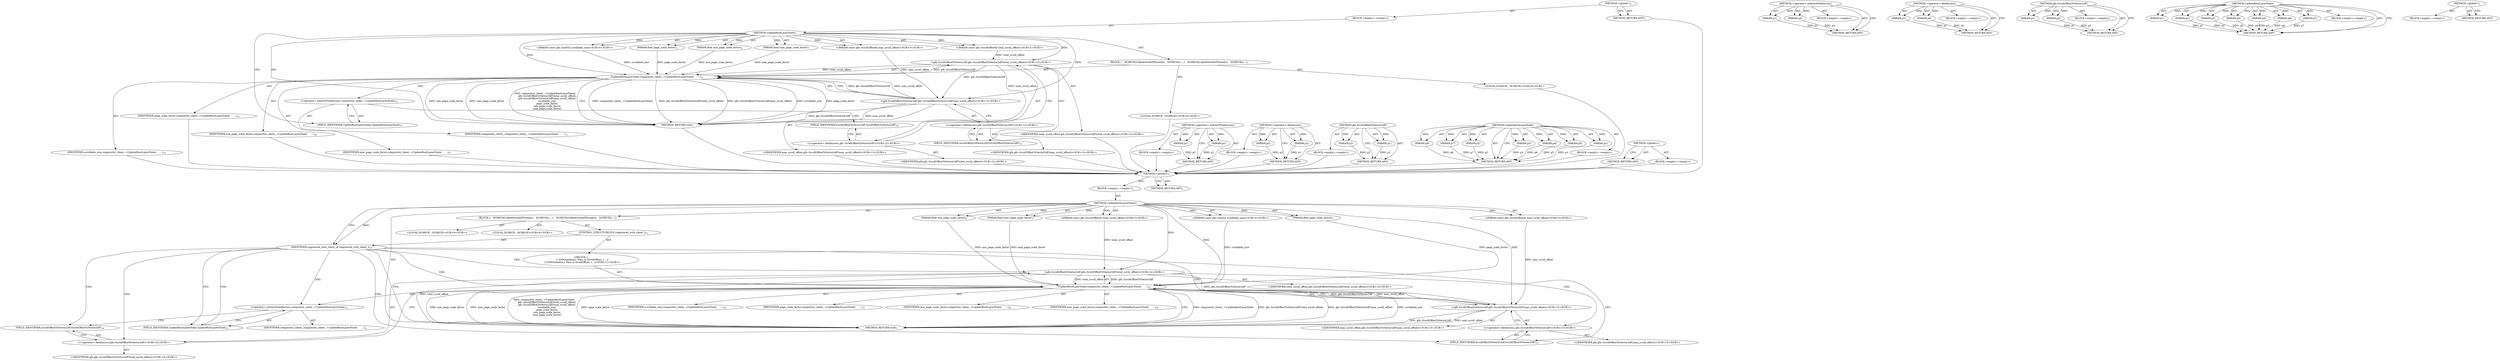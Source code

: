 digraph "&lt;global&gt;" {
vulnerable_6 [label=<(METHOD,&lt;global&gt;)<SUB>1</SUB>>];
vulnerable_7 [label=<(BLOCK,&lt;empty&gt;,&lt;empty&gt;)<SUB>1</SUB>>];
vulnerable_8 [label=<(METHOD,UpdateRootLayerState)<SUB>1</SUB>>];
vulnerable_9 [label="<(PARAM,const gfx::ScrollOffset&amp; total_scroll_offset)<SUB>2</SUB>>"];
vulnerable_10 [label="<(PARAM,const gfx::ScrollOffset&amp; max_scroll_offset)<SUB>3</SUB>>"];
vulnerable_11 [label="<(PARAM,const gfx::SizeF&amp; scrollable_size)<SUB>4</SUB>>"];
vulnerable_12 [label=<(PARAM,float page_scale_factor)<SUB>5</SUB>>];
vulnerable_13 [label=<(PARAM,float min_page_scale_factor)<SUB>6</SUB>>];
vulnerable_14 [label=<(PARAM,float max_page_scale_factor)<SUB>7</SUB>>];
vulnerable_15 [label=<(BLOCK,{
   DCHECK(CalledOnValidThread());
   DCHECK(c...,{
   DCHECK(CalledOnValidThread());
   DCHECK(c...)<SUB>7</SUB>>];
vulnerable_16 [label="<(LOCAL,DCHECK : DCHECK)<SUB>8</SUB>>"];
vulnerable_17 [label="<(LOCAL,DCHECK : DCHECK)<SUB>9</SUB>>"];
vulnerable_18 [label=<(UpdateRootLayerState,compositor_client_-&gt;UpdateRootLayerState(
     ...)<SUB>11</SUB>>];
vulnerable_19 [label=<(&lt;operator&gt;.indirectFieldAccess,compositor_client_-&gt;UpdateRootLayerState)<SUB>11</SUB>>];
vulnerable_20 [label=<(IDENTIFIER,compositor_client_,compositor_client_-&gt;UpdateRootLayerState(
     ...)<SUB>11</SUB>>];
vulnerable_21 [label=<(FIELD_IDENTIFIER,UpdateRootLayerState,UpdateRootLayerState)<SUB>11</SUB>>];
vulnerable_22 [label="<(gfx.ScrollOffsetToVector2dF,gfx::ScrollOffsetToVector2dF(total_scroll_offset))<SUB>12</SUB>>"];
vulnerable_23 [label="<(&lt;operator&gt;.fieldAccess,gfx::ScrollOffsetToVector2dF)<SUB>12</SUB>>"];
vulnerable_24 [label="<(IDENTIFIER,gfx,gfx::ScrollOffsetToVector2dF(total_scroll_offset))<SUB>12</SUB>>"];
vulnerable_25 [label=<(FIELD_IDENTIFIER,ScrollOffsetToVector2dF,ScrollOffsetToVector2dF)<SUB>12</SUB>>];
vulnerable_26 [label="<(IDENTIFIER,total_scroll_offset,gfx::ScrollOffsetToVector2dF(total_scroll_offset))<SUB>12</SUB>>"];
vulnerable_27 [label="<(gfx.ScrollOffsetToVector2dF,gfx::ScrollOffsetToVector2dF(max_scroll_offset))<SUB>13</SUB>>"];
vulnerable_28 [label="<(&lt;operator&gt;.fieldAccess,gfx::ScrollOffsetToVector2dF)<SUB>13</SUB>>"];
vulnerable_29 [label="<(IDENTIFIER,gfx,gfx::ScrollOffsetToVector2dF(max_scroll_offset))<SUB>13</SUB>>"];
vulnerable_30 [label=<(FIELD_IDENTIFIER,ScrollOffsetToVector2dF,ScrollOffsetToVector2dF)<SUB>13</SUB>>];
vulnerable_31 [label="<(IDENTIFIER,max_scroll_offset,gfx::ScrollOffsetToVector2dF(max_scroll_offset))<SUB>13</SUB>>"];
vulnerable_32 [label=<(IDENTIFIER,scrollable_size,compositor_client_-&gt;UpdateRootLayerState(
     ...)<SUB>14</SUB>>];
vulnerable_33 [label=<(IDENTIFIER,page_scale_factor,compositor_client_-&gt;UpdateRootLayerState(
     ...)<SUB>15</SUB>>];
vulnerable_34 [label=<(IDENTIFIER,min_page_scale_factor,compositor_client_-&gt;UpdateRootLayerState(
     ...)<SUB>16</SUB>>];
vulnerable_35 [label=<(IDENTIFIER,max_page_scale_factor,compositor_client_-&gt;UpdateRootLayerState(
     ...)<SUB>17</SUB>>];
vulnerable_36 [label=<(METHOD_RETURN,void)<SUB>1</SUB>>];
vulnerable_38 [label=<(METHOD_RETURN,ANY)<SUB>1</SUB>>];
vulnerable_69 [label=<(METHOD,&lt;operator&gt;.indirectFieldAccess)>];
vulnerable_70 [label=<(PARAM,p1)>];
vulnerable_71 [label=<(PARAM,p2)>];
vulnerable_72 [label=<(BLOCK,&lt;empty&gt;,&lt;empty&gt;)>];
vulnerable_73 [label=<(METHOD_RETURN,ANY)>];
vulnerable_79 [label=<(METHOD,&lt;operator&gt;.fieldAccess)>];
vulnerable_80 [label=<(PARAM,p1)>];
vulnerable_81 [label=<(PARAM,p2)>];
vulnerable_82 [label=<(BLOCK,&lt;empty&gt;,&lt;empty&gt;)>];
vulnerable_83 [label=<(METHOD_RETURN,ANY)>];
vulnerable_74 [label=<(METHOD,gfx.ScrollOffsetToVector2dF)>];
vulnerable_75 [label=<(PARAM,p1)>];
vulnerable_76 [label=<(PARAM,p2)>];
vulnerable_77 [label=<(BLOCK,&lt;empty&gt;,&lt;empty&gt;)>];
vulnerable_78 [label=<(METHOD_RETURN,ANY)>];
vulnerable_59 [label=<(METHOD,UpdateRootLayerState)>];
vulnerable_60 [label=<(PARAM,p1)>];
vulnerable_61 [label=<(PARAM,p2)>];
vulnerable_62 [label=<(PARAM,p3)>];
vulnerable_63 [label=<(PARAM,p4)>];
vulnerable_64 [label=<(PARAM,p5)>];
vulnerable_65 [label=<(PARAM,p6)>];
vulnerable_66 [label=<(PARAM,p7)>];
vulnerable_67 [label=<(BLOCK,&lt;empty&gt;,&lt;empty&gt;)>];
vulnerable_68 [label=<(METHOD_RETURN,ANY)>];
vulnerable_53 [label=<(METHOD,&lt;global&gt;)<SUB>1</SUB>>];
vulnerable_54 [label=<(BLOCK,&lt;empty&gt;,&lt;empty&gt;)>];
vulnerable_55 [label=<(METHOD_RETURN,ANY)>];
fixed_6 [label=<(METHOD,&lt;global&gt;)<SUB>1</SUB>>];
fixed_7 [label=<(BLOCK,&lt;empty&gt;,&lt;empty&gt;)<SUB>1</SUB>>];
fixed_8 [label=<(METHOD,UpdateRootLayerState)<SUB>1</SUB>>];
fixed_9 [label="<(PARAM,const gfx::ScrollOffset&amp; total_scroll_offset)<SUB>2</SUB>>"];
fixed_10 [label="<(PARAM,const gfx::ScrollOffset&amp; max_scroll_offset)<SUB>3</SUB>>"];
fixed_11 [label="<(PARAM,const gfx::SizeF&amp; scrollable_size)<SUB>4</SUB>>"];
fixed_12 [label=<(PARAM,float page_scale_factor)<SUB>5</SUB>>];
fixed_13 [label=<(PARAM,float min_page_scale_factor)<SUB>6</SUB>>];
fixed_14 [label=<(PARAM,float max_page_scale_factor)<SUB>7</SUB>>];
fixed_15 [label=<(BLOCK,{
   DCHECK(CalledOnValidThread());
   DCHECK(c...,{
   DCHECK(CalledOnValidThread());
   DCHECK(c...)<SUB>7</SUB>>];
fixed_16 [label="<(LOCAL,DCHECK : DCHECK)<SUB>8</SUB>>"];
fixed_17 [label="<(LOCAL,DCHECK : DCHECK)<SUB>9</SUB>>"];
fixed_18 [label=<(CONTROL_STRUCTURE,IF,if (registered_with_client_))<SUB>11</SUB>>];
fixed_19 [label=<(IDENTIFIER,registered_with_client_,if (registered_with_client_))<SUB>11</SUB>>];
fixed_20 [label="<(BLOCK,{
    // TODO(miletus): Pass in ScrollOffset. c...,{
    // TODO(miletus): Pass in ScrollOffset. c...)<SUB>11</SUB>>"];
fixed_21 [label=<(UpdateRootLayerState,compositor_client_-&gt;UpdateRootLayerState(
     ...)<SUB>13</SUB>>];
fixed_22 [label=<(&lt;operator&gt;.indirectFieldAccess,compositor_client_-&gt;UpdateRootLayerState)<SUB>13</SUB>>];
fixed_23 [label=<(IDENTIFIER,compositor_client_,compositor_client_-&gt;UpdateRootLayerState(
     ...)<SUB>13</SUB>>];
fixed_24 [label=<(FIELD_IDENTIFIER,UpdateRootLayerState,UpdateRootLayerState)<SUB>13</SUB>>];
fixed_25 [label="<(gfx.ScrollOffsetToVector2dF,gfx::ScrollOffsetToVector2dF(total_scroll_offset))<SUB>14</SUB>>"];
fixed_26 [label="<(&lt;operator&gt;.fieldAccess,gfx::ScrollOffsetToVector2dF)<SUB>14</SUB>>"];
fixed_27 [label="<(IDENTIFIER,gfx,gfx::ScrollOffsetToVector2dF(total_scroll_offset))<SUB>14</SUB>>"];
fixed_28 [label=<(FIELD_IDENTIFIER,ScrollOffsetToVector2dF,ScrollOffsetToVector2dF)<SUB>14</SUB>>];
fixed_29 [label="<(IDENTIFIER,total_scroll_offset,gfx::ScrollOffsetToVector2dF(total_scroll_offset))<SUB>14</SUB>>"];
fixed_30 [label="<(gfx.ScrollOffsetToVector2dF,gfx::ScrollOffsetToVector2dF(max_scroll_offset))<SUB>15</SUB>>"];
fixed_31 [label="<(&lt;operator&gt;.fieldAccess,gfx::ScrollOffsetToVector2dF)<SUB>15</SUB>>"];
fixed_32 [label="<(IDENTIFIER,gfx,gfx::ScrollOffsetToVector2dF(max_scroll_offset))<SUB>15</SUB>>"];
fixed_33 [label=<(FIELD_IDENTIFIER,ScrollOffsetToVector2dF,ScrollOffsetToVector2dF)<SUB>15</SUB>>];
fixed_34 [label="<(IDENTIFIER,max_scroll_offset,gfx::ScrollOffsetToVector2dF(max_scroll_offset))<SUB>15</SUB>>"];
fixed_35 [label=<(IDENTIFIER,scrollable_size,compositor_client_-&gt;UpdateRootLayerState(
     ...)<SUB>16</SUB>>];
fixed_36 [label=<(IDENTIFIER,page_scale_factor,compositor_client_-&gt;UpdateRootLayerState(
     ...)<SUB>17</SUB>>];
fixed_37 [label=<(IDENTIFIER,min_page_scale_factor,compositor_client_-&gt;UpdateRootLayerState(
     ...)<SUB>18</SUB>>];
fixed_38 [label=<(IDENTIFIER,max_page_scale_factor,compositor_client_-&gt;UpdateRootLayerState(
     ...)<SUB>19</SUB>>];
fixed_39 [label=<(METHOD_RETURN,void)<SUB>1</SUB>>];
fixed_41 [label=<(METHOD_RETURN,ANY)<SUB>1</SUB>>];
fixed_72 [label=<(METHOD,&lt;operator&gt;.indirectFieldAccess)>];
fixed_73 [label=<(PARAM,p1)>];
fixed_74 [label=<(PARAM,p2)>];
fixed_75 [label=<(BLOCK,&lt;empty&gt;,&lt;empty&gt;)>];
fixed_76 [label=<(METHOD_RETURN,ANY)>];
fixed_82 [label=<(METHOD,&lt;operator&gt;.fieldAccess)>];
fixed_83 [label=<(PARAM,p1)>];
fixed_84 [label=<(PARAM,p2)>];
fixed_85 [label=<(BLOCK,&lt;empty&gt;,&lt;empty&gt;)>];
fixed_86 [label=<(METHOD_RETURN,ANY)>];
fixed_77 [label=<(METHOD,gfx.ScrollOffsetToVector2dF)>];
fixed_78 [label=<(PARAM,p1)>];
fixed_79 [label=<(PARAM,p2)>];
fixed_80 [label=<(BLOCK,&lt;empty&gt;,&lt;empty&gt;)>];
fixed_81 [label=<(METHOD_RETURN,ANY)>];
fixed_62 [label=<(METHOD,UpdateRootLayerState)>];
fixed_63 [label=<(PARAM,p1)>];
fixed_64 [label=<(PARAM,p2)>];
fixed_65 [label=<(PARAM,p3)>];
fixed_66 [label=<(PARAM,p4)>];
fixed_67 [label=<(PARAM,p5)>];
fixed_68 [label=<(PARAM,p6)>];
fixed_69 [label=<(PARAM,p7)>];
fixed_70 [label=<(BLOCK,&lt;empty&gt;,&lt;empty&gt;)>];
fixed_71 [label=<(METHOD_RETURN,ANY)>];
fixed_56 [label=<(METHOD,&lt;global&gt;)<SUB>1</SUB>>];
fixed_57 [label=<(BLOCK,&lt;empty&gt;,&lt;empty&gt;)>];
fixed_58 [label=<(METHOD_RETURN,ANY)>];
vulnerable_6 -> vulnerable_7  [key=0, label="AST: "];
vulnerable_6 -> vulnerable_38  [key=0, label="AST: "];
vulnerable_6 -> vulnerable_38  [key=1, label="CFG: "];
vulnerable_7 -> vulnerable_8  [key=0, label="AST: "];
vulnerable_8 -> vulnerable_9  [key=0, label="AST: "];
vulnerable_8 -> vulnerable_9  [key=1, label="DDG: "];
vulnerable_8 -> vulnerable_10  [key=0, label="AST: "];
vulnerable_8 -> vulnerable_10  [key=1, label="DDG: "];
vulnerable_8 -> vulnerable_11  [key=0, label="AST: "];
vulnerable_8 -> vulnerable_11  [key=1, label="DDG: "];
vulnerable_8 -> vulnerable_12  [key=0, label="AST: "];
vulnerable_8 -> vulnerable_12  [key=1, label="DDG: "];
vulnerable_8 -> vulnerable_13  [key=0, label="AST: "];
vulnerable_8 -> vulnerable_13  [key=1, label="DDG: "];
vulnerable_8 -> vulnerable_14  [key=0, label="AST: "];
vulnerable_8 -> vulnerable_14  [key=1, label="DDG: "];
vulnerable_8 -> vulnerable_15  [key=0, label="AST: "];
vulnerable_8 -> vulnerable_36  [key=0, label="AST: "];
vulnerable_8 -> vulnerable_21  [key=0, label="CFG: "];
vulnerable_8 -> vulnerable_18  [key=0, label="DDG: "];
vulnerable_8 -> vulnerable_22  [key=0, label="DDG: "];
vulnerable_8 -> vulnerable_27  [key=0, label="DDG: "];
vulnerable_9 -> vulnerable_22  [key=0, label="DDG: total_scroll_offset"];
vulnerable_10 -> vulnerable_27  [key=0, label="DDG: max_scroll_offset"];
vulnerable_11 -> vulnerable_18  [key=0, label="DDG: scrollable_size"];
vulnerable_12 -> vulnerable_18  [key=0, label="DDG: page_scale_factor"];
vulnerable_13 -> vulnerable_18  [key=0, label="DDG: min_page_scale_factor"];
vulnerable_14 -> vulnerable_18  [key=0, label="DDG: max_page_scale_factor"];
vulnerable_15 -> vulnerable_16  [key=0, label="AST: "];
vulnerable_15 -> vulnerable_17  [key=0, label="AST: "];
vulnerable_15 -> vulnerable_18  [key=0, label="AST: "];
vulnerable_16 -> fixed_6  [key=0];
vulnerable_17 -> fixed_6  [key=0];
vulnerable_18 -> vulnerable_19  [key=0, label="AST: "];
vulnerable_18 -> vulnerable_22  [key=0, label="AST: "];
vulnerable_18 -> vulnerable_27  [key=0, label="AST: "];
vulnerable_18 -> vulnerable_32  [key=0, label="AST: "];
vulnerable_18 -> vulnerable_33  [key=0, label="AST: "];
vulnerable_18 -> vulnerable_34  [key=0, label="AST: "];
vulnerable_18 -> vulnerable_35  [key=0, label="AST: "];
vulnerable_18 -> vulnerable_36  [key=0, label="CFG: "];
vulnerable_18 -> vulnerable_36  [key=1, label="DDG: compositor_client_-&gt;UpdateRootLayerState"];
vulnerable_18 -> vulnerable_36  [key=2, label="DDG: gfx::ScrollOffsetToVector2dF(total_scroll_offset)"];
vulnerable_18 -> vulnerable_36  [key=3, label="DDG: gfx::ScrollOffsetToVector2dF(max_scroll_offset)"];
vulnerable_18 -> vulnerable_36  [key=4, label="DDG: scrollable_size"];
vulnerable_18 -> vulnerable_36  [key=5, label="DDG: page_scale_factor"];
vulnerable_18 -> vulnerable_36  [key=6, label="DDG: min_page_scale_factor"];
vulnerable_18 -> vulnerable_36  [key=7, label="DDG: max_page_scale_factor"];
vulnerable_18 -> vulnerable_36  [key=8, label="DDG: compositor_client_-&gt;UpdateRootLayerState(
      gfx::ScrollOffsetToVector2dF(total_scroll_offset),
      gfx::ScrollOffsetToVector2dF(max_scroll_offset),
      scrollable_size,
      page_scale_factor,
      min_page_scale_factor,
      max_page_scale_factor)"];
vulnerable_19 -> vulnerable_20  [key=0, label="AST: "];
vulnerable_19 -> vulnerable_21  [key=0, label="AST: "];
vulnerable_19 -> vulnerable_25  [key=0, label="CFG: "];
vulnerable_20 -> fixed_6  [key=0];
vulnerable_21 -> vulnerable_19  [key=0, label="CFG: "];
vulnerable_22 -> vulnerable_23  [key=0, label="AST: "];
vulnerable_22 -> vulnerable_26  [key=0, label="AST: "];
vulnerable_22 -> vulnerable_30  [key=0, label="CFG: "];
vulnerable_22 -> vulnerable_36  [key=0, label="DDG: total_scroll_offset"];
vulnerable_22 -> vulnerable_18  [key=0, label="DDG: gfx::ScrollOffsetToVector2dF"];
vulnerable_22 -> vulnerable_18  [key=1, label="DDG: total_scroll_offset"];
vulnerable_22 -> vulnerable_27  [key=0, label="DDG: gfx::ScrollOffsetToVector2dF"];
vulnerable_23 -> vulnerable_24  [key=0, label="AST: "];
vulnerable_23 -> vulnerable_25  [key=0, label="AST: "];
vulnerable_23 -> vulnerable_22  [key=0, label="CFG: "];
vulnerable_24 -> fixed_6  [key=0];
vulnerable_25 -> vulnerable_23  [key=0, label="CFG: "];
vulnerable_26 -> fixed_6  [key=0];
vulnerable_27 -> vulnerable_28  [key=0, label="AST: "];
vulnerable_27 -> vulnerable_31  [key=0, label="AST: "];
vulnerable_27 -> vulnerable_18  [key=0, label="CFG: "];
vulnerable_27 -> vulnerable_18  [key=1, label="DDG: gfx::ScrollOffsetToVector2dF"];
vulnerable_27 -> vulnerable_18  [key=2, label="DDG: max_scroll_offset"];
vulnerable_27 -> vulnerable_36  [key=0, label="DDG: gfx::ScrollOffsetToVector2dF"];
vulnerable_27 -> vulnerable_36  [key=1, label="DDG: max_scroll_offset"];
vulnerable_28 -> vulnerable_29  [key=0, label="AST: "];
vulnerable_28 -> vulnerable_30  [key=0, label="AST: "];
vulnerable_28 -> vulnerable_27  [key=0, label="CFG: "];
vulnerable_29 -> fixed_6  [key=0];
vulnerable_30 -> vulnerable_28  [key=0, label="CFG: "];
vulnerable_31 -> fixed_6  [key=0];
vulnerable_32 -> fixed_6  [key=0];
vulnerable_33 -> fixed_6  [key=0];
vulnerable_34 -> fixed_6  [key=0];
vulnerable_35 -> fixed_6  [key=0];
vulnerable_36 -> fixed_6  [key=0];
vulnerable_38 -> fixed_6  [key=0];
vulnerable_69 -> vulnerable_70  [key=0, label="AST: "];
vulnerable_69 -> vulnerable_70  [key=1, label="DDG: "];
vulnerable_69 -> vulnerable_72  [key=0, label="AST: "];
vulnerable_69 -> vulnerable_71  [key=0, label="AST: "];
vulnerable_69 -> vulnerable_71  [key=1, label="DDG: "];
vulnerable_69 -> vulnerable_73  [key=0, label="AST: "];
vulnerable_69 -> vulnerable_73  [key=1, label="CFG: "];
vulnerable_70 -> vulnerable_73  [key=0, label="DDG: p1"];
vulnerable_71 -> vulnerable_73  [key=0, label="DDG: p2"];
vulnerable_72 -> fixed_6  [key=0];
vulnerable_73 -> fixed_6  [key=0];
vulnerable_79 -> vulnerable_80  [key=0, label="AST: "];
vulnerable_79 -> vulnerable_80  [key=1, label="DDG: "];
vulnerable_79 -> vulnerable_82  [key=0, label="AST: "];
vulnerable_79 -> vulnerable_81  [key=0, label="AST: "];
vulnerable_79 -> vulnerable_81  [key=1, label="DDG: "];
vulnerable_79 -> vulnerable_83  [key=0, label="AST: "];
vulnerable_79 -> vulnerable_83  [key=1, label="CFG: "];
vulnerable_80 -> vulnerable_83  [key=0, label="DDG: p1"];
vulnerable_81 -> vulnerable_83  [key=0, label="DDG: p2"];
vulnerable_82 -> fixed_6  [key=0];
vulnerable_83 -> fixed_6  [key=0];
vulnerable_74 -> vulnerable_75  [key=0, label="AST: "];
vulnerable_74 -> vulnerable_75  [key=1, label="DDG: "];
vulnerable_74 -> vulnerable_77  [key=0, label="AST: "];
vulnerable_74 -> vulnerable_76  [key=0, label="AST: "];
vulnerable_74 -> vulnerable_76  [key=1, label="DDG: "];
vulnerable_74 -> vulnerable_78  [key=0, label="AST: "];
vulnerable_74 -> vulnerable_78  [key=1, label="CFG: "];
vulnerable_75 -> vulnerable_78  [key=0, label="DDG: p1"];
vulnerable_76 -> vulnerable_78  [key=0, label="DDG: p2"];
vulnerable_77 -> fixed_6  [key=0];
vulnerable_78 -> fixed_6  [key=0];
vulnerable_59 -> vulnerable_60  [key=0, label="AST: "];
vulnerable_59 -> vulnerable_60  [key=1, label="DDG: "];
vulnerable_59 -> vulnerable_67  [key=0, label="AST: "];
vulnerable_59 -> vulnerable_61  [key=0, label="AST: "];
vulnerable_59 -> vulnerable_61  [key=1, label="DDG: "];
vulnerable_59 -> vulnerable_68  [key=0, label="AST: "];
vulnerable_59 -> vulnerable_68  [key=1, label="CFG: "];
vulnerable_59 -> vulnerable_62  [key=0, label="AST: "];
vulnerable_59 -> vulnerable_62  [key=1, label="DDG: "];
vulnerable_59 -> vulnerable_63  [key=0, label="AST: "];
vulnerable_59 -> vulnerable_63  [key=1, label="DDG: "];
vulnerable_59 -> vulnerable_64  [key=0, label="AST: "];
vulnerable_59 -> vulnerable_64  [key=1, label="DDG: "];
vulnerable_59 -> vulnerable_65  [key=0, label="AST: "];
vulnerable_59 -> vulnerable_65  [key=1, label="DDG: "];
vulnerable_59 -> vulnerable_66  [key=0, label="AST: "];
vulnerable_59 -> vulnerable_66  [key=1, label="DDG: "];
vulnerable_60 -> vulnerable_68  [key=0, label="DDG: p1"];
vulnerable_61 -> vulnerable_68  [key=0, label="DDG: p2"];
vulnerable_62 -> vulnerable_68  [key=0, label="DDG: p3"];
vulnerable_63 -> vulnerable_68  [key=0, label="DDG: p4"];
vulnerable_64 -> vulnerable_68  [key=0, label="DDG: p5"];
vulnerable_65 -> vulnerable_68  [key=0, label="DDG: p6"];
vulnerable_66 -> vulnerable_68  [key=0, label="DDG: p7"];
vulnerable_67 -> fixed_6  [key=0];
vulnerable_68 -> fixed_6  [key=0];
vulnerable_53 -> vulnerable_54  [key=0, label="AST: "];
vulnerable_53 -> vulnerable_55  [key=0, label="AST: "];
vulnerable_53 -> vulnerable_55  [key=1, label="CFG: "];
vulnerable_54 -> fixed_6  [key=0];
vulnerable_55 -> fixed_6  [key=0];
fixed_6 -> fixed_7  [key=0, label="AST: "];
fixed_6 -> fixed_41  [key=0, label="AST: "];
fixed_6 -> fixed_41  [key=1, label="CFG: "];
fixed_7 -> fixed_8  [key=0, label="AST: "];
fixed_8 -> fixed_9  [key=0, label="AST: "];
fixed_8 -> fixed_9  [key=1, label="DDG: "];
fixed_8 -> fixed_10  [key=0, label="AST: "];
fixed_8 -> fixed_10  [key=1, label="DDG: "];
fixed_8 -> fixed_11  [key=0, label="AST: "];
fixed_8 -> fixed_11  [key=1, label="DDG: "];
fixed_8 -> fixed_12  [key=0, label="AST: "];
fixed_8 -> fixed_12  [key=1, label="DDG: "];
fixed_8 -> fixed_13  [key=0, label="AST: "];
fixed_8 -> fixed_13  [key=1, label="DDG: "];
fixed_8 -> fixed_14  [key=0, label="AST: "];
fixed_8 -> fixed_14  [key=1, label="DDG: "];
fixed_8 -> fixed_15  [key=0, label="AST: "];
fixed_8 -> fixed_39  [key=0, label="AST: "];
fixed_8 -> fixed_19  [key=0, label="CFG: "];
fixed_8 -> fixed_19  [key=1, label="DDG: "];
fixed_8 -> fixed_21  [key=0, label="DDG: "];
fixed_8 -> fixed_25  [key=0, label="DDG: "];
fixed_8 -> fixed_30  [key=0, label="DDG: "];
fixed_9 -> fixed_25  [key=0, label="DDG: total_scroll_offset"];
fixed_10 -> fixed_30  [key=0, label="DDG: max_scroll_offset"];
fixed_11 -> fixed_21  [key=0, label="DDG: scrollable_size"];
fixed_12 -> fixed_21  [key=0, label="DDG: page_scale_factor"];
fixed_13 -> fixed_21  [key=0, label="DDG: min_page_scale_factor"];
fixed_14 -> fixed_21  [key=0, label="DDG: max_page_scale_factor"];
fixed_15 -> fixed_16  [key=0, label="AST: "];
fixed_15 -> fixed_17  [key=0, label="AST: "];
fixed_15 -> fixed_18  [key=0, label="AST: "];
fixed_18 -> fixed_19  [key=0, label="AST: "];
fixed_18 -> fixed_20  [key=0, label="AST: "];
fixed_19 -> fixed_39  [key=0, label="CFG: "];
fixed_19 -> fixed_24  [key=0, label="CFG: "];
fixed_19 -> fixed_24  [key=1, label="CDG: "];
fixed_19 -> fixed_30  [key=0, label="CDG: "];
fixed_19 -> fixed_21  [key=0, label="CDG: "];
fixed_19 -> fixed_33  [key=0, label="CDG: "];
fixed_19 -> fixed_26  [key=0, label="CDG: "];
fixed_19 -> fixed_28  [key=0, label="CDG: "];
fixed_19 -> fixed_25  [key=0, label="CDG: "];
fixed_19 -> fixed_22  [key=0, label="CDG: "];
fixed_19 -> fixed_31  [key=0, label="CDG: "];
fixed_20 -> fixed_21  [key=0, label="AST: "];
fixed_21 -> fixed_22  [key=0, label="AST: "];
fixed_21 -> fixed_25  [key=0, label="AST: "];
fixed_21 -> fixed_30  [key=0, label="AST: "];
fixed_21 -> fixed_35  [key=0, label="AST: "];
fixed_21 -> fixed_36  [key=0, label="AST: "];
fixed_21 -> fixed_37  [key=0, label="AST: "];
fixed_21 -> fixed_38  [key=0, label="AST: "];
fixed_21 -> fixed_39  [key=0, label="CFG: "];
fixed_21 -> fixed_39  [key=1, label="DDG: compositor_client_-&gt;UpdateRootLayerState"];
fixed_21 -> fixed_39  [key=2, label="DDG: gfx::ScrollOffsetToVector2dF(total_scroll_offset)"];
fixed_21 -> fixed_39  [key=3, label="DDG: gfx::ScrollOffsetToVector2dF(max_scroll_offset)"];
fixed_21 -> fixed_39  [key=4, label="DDG: scrollable_size"];
fixed_21 -> fixed_39  [key=5, label="DDG: page_scale_factor"];
fixed_21 -> fixed_39  [key=6, label="DDG: min_page_scale_factor"];
fixed_21 -> fixed_39  [key=7, label="DDG: max_page_scale_factor"];
fixed_21 -> fixed_39  [key=8, label="DDG: compositor_client_-&gt;UpdateRootLayerState(
        gfx::ScrollOffsetToVector2dF(total_scroll_offset),
        gfx::ScrollOffsetToVector2dF(max_scroll_offset),
        scrollable_size,
        page_scale_factor,
        min_page_scale_factor,
        max_page_scale_factor)"];
fixed_22 -> fixed_23  [key=0, label="AST: "];
fixed_22 -> fixed_24  [key=0, label="AST: "];
fixed_22 -> fixed_28  [key=0, label="CFG: "];
fixed_24 -> fixed_22  [key=0, label="CFG: "];
fixed_25 -> fixed_26  [key=0, label="AST: "];
fixed_25 -> fixed_29  [key=0, label="AST: "];
fixed_25 -> fixed_33  [key=0, label="CFG: "];
fixed_25 -> fixed_39  [key=0, label="DDG: total_scroll_offset"];
fixed_25 -> fixed_21  [key=0, label="DDG: gfx::ScrollOffsetToVector2dF"];
fixed_25 -> fixed_21  [key=1, label="DDG: total_scroll_offset"];
fixed_25 -> fixed_30  [key=0, label="DDG: gfx::ScrollOffsetToVector2dF"];
fixed_26 -> fixed_27  [key=0, label="AST: "];
fixed_26 -> fixed_28  [key=0, label="AST: "];
fixed_26 -> fixed_25  [key=0, label="CFG: "];
fixed_28 -> fixed_26  [key=0, label="CFG: "];
fixed_30 -> fixed_31  [key=0, label="AST: "];
fixed_30 -> fixed_34  [key=0, label="AST: "];
fixed_30 -> fixed_21  [key=0, label="CFG: "];
fixed_30 -> fixed_21  [key=1, label="DDG: gfx::ScrollOffsetToVector2dF"];
fixed_30 -> fixed_21  [key=2, label="DDG: max_scroll_offset"];
fixed_30 -> fixed_39  [key=0, label="DDG: gfx::ScrollOffsetToVector2dF"];
fixed_30 -> fixed_39  [key=1, label="DDG: max_scroll_offset"];
fixed_31 -> fixed_32  [key=0, label="AST: "];
fixed_31 -> fixed_33  [key=0, label="AST: "];
fixed_31 -> fixed_30  [key=0, label="CFG: "];
fixed_33 -> fixed_31  [key=0, label="CFG: "];
fixed_72 -> fixed_73  [key=0, label="AST: "];
fixed_72 -> fixed_73  [key=1, label="DDG: "];
fixed_72 -> fixed_75  [key=0, label="AST: "];
fixed_72 -> fixed_74  [key=0, label="AST: "];
fixed_72 -> fixed_74  [key=1, label="DDG: "];
fixed_72 -> fixed_76  [key=0, label="AST: "];
fixed_72 -> fixed_76  [key=1, label="CFG: "];
fixed_73 -> fixed_76  [key=0, label="DDG: p1"];
fixed_74 -> fixed_76  [key=0, label="DDG: p2"];
fixed_82 -> fixed_83  [key=0, label="AST: "];
fixed_82 -> fixed_83  [key=1, label="DDG: "];
fixed_82 -> fixed_85  [key=0, label="AST: "];
fixed_82 -> fixed_84  [key=0, label="AST: "];
fixed_82 -> fixed_84  [key=1, label="DDG: "];
fixed_82 -> fixed_86  [key=0, label="AST: "];
fixed_82 -> fixed_86  [key=1, label="CFG: "];
fixed_83 -> fixed_86  [key=0, label="DDG: p1"];
fixed_84 -> fixed_86  [key=0, label="DDG: p2"];
fixed_77 -> fixed_78  [key=0, label="AST: "];
fixed_77 -> fixed_78  [key=1, label="DDG: "];
fixed_77 -> fixed_80  [key=0, label="AST: "];
fixed_77 -> fixed_79  [key=0, label="AST: "];
fixed_77 -> fixed_79  [key=1, label="DDG: "];
fixed_77 -> fixed_81  [key=0, label="AST: "];
fixed_77 -> fixed_81  [key=1, label="CFG: "];
fixed_78 -> fixed_81  [key=0, label="DDG: p1"];
fixed_79 -> fixed_81  [key=0, label="DDG: p2"];
fixed_62 -> fixed_63  [key=0, label="AST: "];
fixed_62 -> fixed_63  [key=1, label="DDG: "];
fixed_62 -> fixed_70  [key=0, label="AST: "];
fixed_62 -> fixed_64  [key=0, label="AST: "];
fixed_62 -> fixed_64  [key=1, label="DDG: "];
fixed_62 -> fixed_71  [key=0, label="AST: "];
fixed_62 -> fixed_71  [key=1, label="CFG: "];
fixed_62 -> fixed_65  [key=0, label="AST: "];
fixed_62 -> fixed_65  [key=1, label="DDG: "];
fixed_62 -> fixed_66  [key=0, label="AST: "];
fixed_62 -> fixed_66  [key=1, label="DDG: "];
fixed_62 -> fixed_67  [key=0, label="AST: "];
fixed_62 -> fixed_67  [key=1, label="DDG: "];
fixed_62 -> fixed_68  [key=0, label="AST: "];
fixed_62 -> fixed_68  [key=1, label="DDG: "];
fixed_62 -> fixed_69  [key=0, label="AST: "];
fixed_62 -> fixed_69  [key=1, label="DDG: "];
fixed_63 -> fixed_71  [key=0, label="DDG: p1"];
fixed_64 -> fixed_71  [key=0, label="DDG: p2"];
fixed_65 -> fixed_71  [key=0, label="DDG: p3"];
fixed_66 -> fixed_71  [key=0, label="DDG: p4"];
fixed_67 -> fixed_71  [key=0, label="DDG: p5"];
fixed_68 -> fixed_71  [key=0, label="DDG: p6"];
fixed_69 -> fixed_71  [key=0, label="DDG: p7"];
fixed_56 -> fixed_57  [key=0, label="AST: "];
fixed_56 -> fixed_58  [key=0, label="AST: "];
fixed_56 -> fixed_58  [key=1, label="CFG: "];
}
